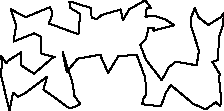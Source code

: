 unitsize(0.001cm);
draw((1380,939)--(1787,1009));
draw((1787,1009)--(1795,962));
draw((1795,962)--(1917,687));
draw((1917,687)--(2097,981));
draw((2097,981)--(2421,1007));
draw((2421,1007)--(2573,599));
draw((2573,599)--(2588,302));
draw((2588,302)--(2542,236));
draw((2542,236)--(2519,135));
draw((2519,135)--(2848,96));
draw((2848,96)--(2936,337));
draw((2936,337)--(3022,474));
draw((3022,474)--(3416,143));
draw((3416,143)--(3640,43));
draw((3640,43)--(3815,169));
draw((3815,169)--(3893,102));
draw((3893,102)--(3913,192));
draw((3913,192)--(3875,598));
draw((3875,598)--(3888,666));
draw((3888,666)--(3756,882));
draw((3756,882)--(3822,899));
draw((3822,899)--(3854,923));
draw((3854,923)--(3874,1318));
draw((3874,1318)--(3950,1558));
draw((3950,1558)--(3955,1743));
draw((3955,1743)--(3911,1673));
draw((3911,1673)--(3683,1533));
draw((3683,1533)--(3510,1671));
draw((3510,1671)--(3447,1830));
draw((3447,1830)--(3373,1646));
draw((3373,1646)--(3384,1498));
draw((3384,1498)--(3520,1079));
draw((3520,1079)--(3479,821));
draw((3479,821)--(3113,885));
draw((3113,885)--(2991,792));
draw((2991,792)--(2863,558));
draw((2863,558)--(2599,901));
draw((2599,901)--(2574,946));
draw((2574,946)--(2482,1183));
draw((2482,1183)--(2586,1286));
draw((2586,1286)--(2628,1479));
draw((2628,1479)--(2721,1482));
draw((2721,1482)--(2716,1432));
draw((2716,1432)--(3085,1528));
draw((3085,1528)--(2961,1605));
draw((2961,1605)--(2945,1622));
draw((2945,1622)--(2728,1698));
draw((2728,1698)--(2576,1676));
draw((2576,1676)--(2597,1830));
draw((2597,1830)--(2678,1825));
draw((2678,1825)--(2573,1969));
draw((2573,1969)--(2290,1810));
draw((2290,1810)--(2178,1619));
draw((2178,1619)--(2139,1806));
draw((2139,1806)--(1807,1711));
draw((1807,1711)--(1724,1642));
draw((1724,1642)--(1625,1651));
draw((1625,1651)--(1621,1830));
draw((1621,1830)--(1247,1945));
draw((1247,1945)--(1234,1946));
draw((1234,1946)--(1251,1832));
draw((1251,1832)--(1424,1728));
draw((1424,1728)--(1393,1368));
draw((1393,1368)--(872,1559));
draw((872,1559)--(928,1700));
draw((928,1700)--(929,1766));
draw((929,1766)--(890,1846));
draw((890,1846)--(463,1670));
draw((463,1670)--(198,1810));
draw((198,1810)--(298,1513));
draw((298,1513)--(274,1420));
draw((274,1420)--(252,1240));
draw((252,1240)--(611,1384));
draw((611,1384)--(738,1325));
draw((738,1325)--(742,1025));
draw((742,1025)--(984,965));
draw((984,965)--(938,955));
draw((938,955)--(611,673));
draw((611,673)--(376,825));
draw((376,825)--(378,1048));
draw((378,1048)--(161,906));
draw((161,906)--(123,862));
draw((123,862)--(22,987));
draw((22,987)--(53,857));
draw((53,857)--(19,674));
draw((19,674)--(178,24));
draw((178,24)--(241,341));
draw((241,341)--(327,265));
draw((327,265)--(457,334));
draw((457,334)--(839,620));
draw((839,620)--(776,392));
draw((776,392)--(953,268));
draw((953,268)--(1178,100));
draw((1178,100)--(1256,61));
draw((1256,61)--(1429,134));
draw((1429,134)--(1323,280));
draw((1323,280)--(1286,525));
draw((1286,525)--(1115,1052));
draw((1115,1052)--(1187,706));
draw((1187,706)--(1380,939));
